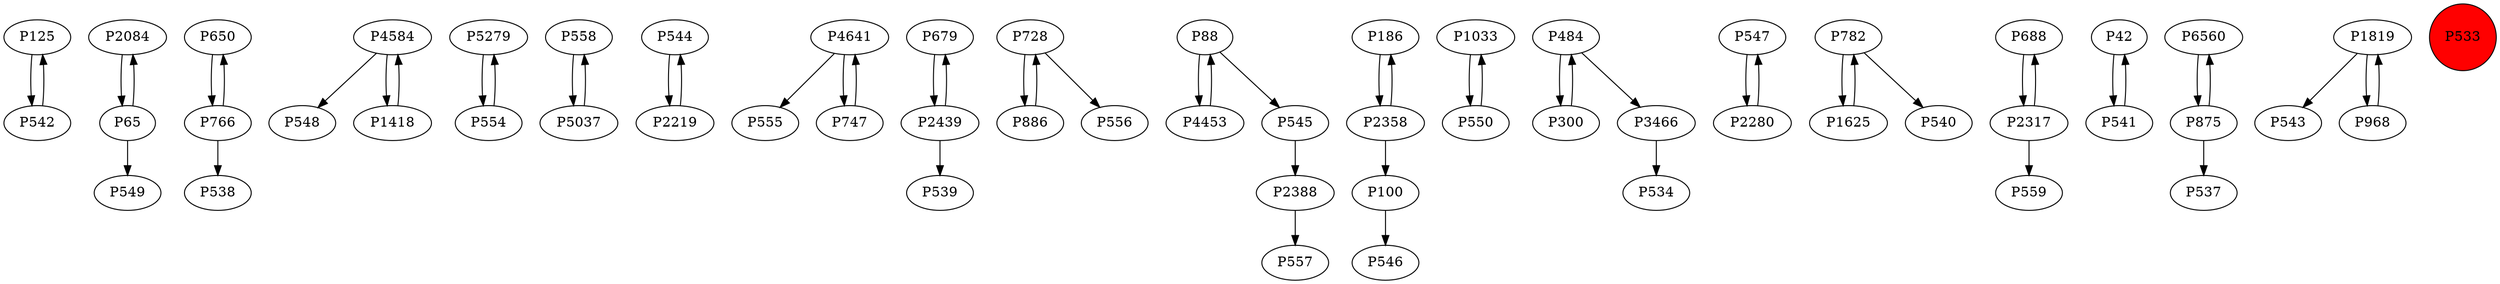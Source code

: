 digraph {
	P125 -> P542
	P2084 -> P65
	P650 -> P766
	P4584 -> P548
	P5279 -> P554
	P558 -> P5037
	P544 -> P2219
	P4641 -> P555
	P766 -> P650
	P679 -> P2439
	P728 -> P886
	P545 -> P2388
	P65 -> P2084
	P2439 -> P679
	P2439 -> P539
	P186 -> P2358
	P2358 -> P100
	P4584 -> P1418
	P728 -> P556
	P1033 -> P550
	P550 -> P1033
	P484 -> P300
	P65 -> P549
	P2388 -> P557
	P747 -> P4641
	P547 -> P2280
	P782 -> P1625
	P2280 -> P547
	P688 -> P2317
	P42 -> P541
	P541 -> P42
	P4453 -> P88
	P100 -> P546
	P6560 -> P875
	P554 -> P5279
	P2219 -> P544
	P484 -> P3466
	P4641 -> P747
	P88 -> P4453
	P875 -> P6560
	P1819 -> P543
	P2358 -> P186
	P782 -> P540
	P2317 -> P559
	P5037 -> P558
	P3466 -> P534
	P1625 -> P782
	P88 -> P545
	P1418 -> P4584
	P300 -> P484
	P2317 -> P688
	P1819 -> P968
	P886 -> P728
	P766 -> P538
	P875 -> P537
	P968 -> P1819
	P542 -> P125
	P533 [shape=circle]
	P533 [style=filled]
	P533 [fillcolor=red]
}